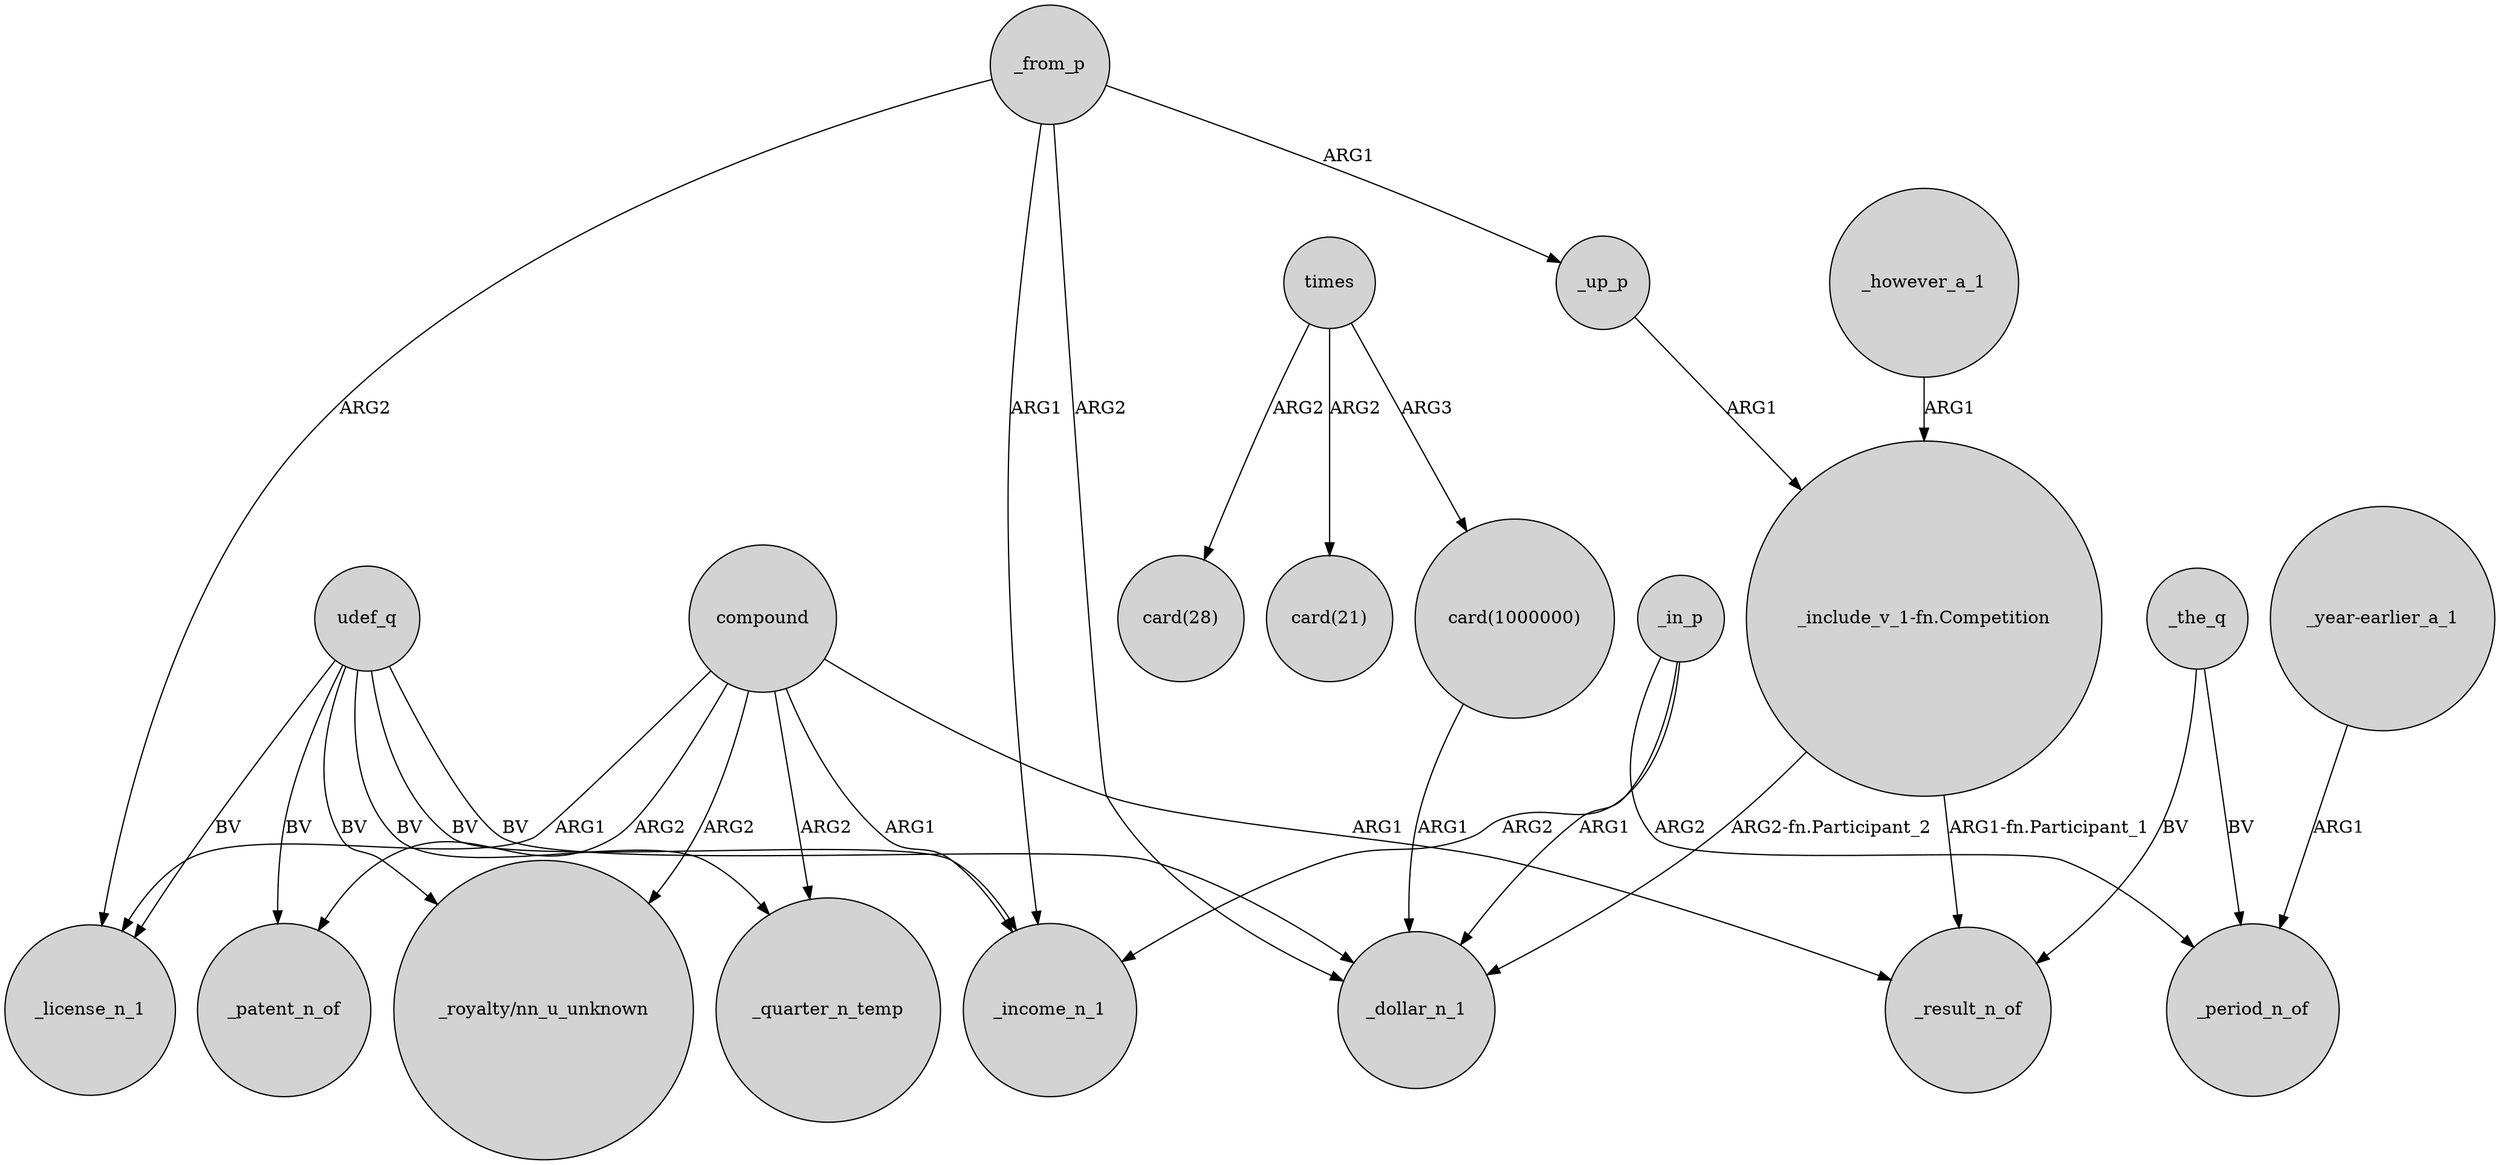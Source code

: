 digraph {
	node [shape=circle style=filled]
	times -> "card(21)" [label=ARG2]
	compound -> _license_n_1 [label=ARG1]
	"_include_v_1-fn.Competition" -> _result_n_of [label="ARG1-fn.Participant_1"]
	"_include_v_1-fn.Competition" -> _dollar_n_1 [label="ARG2-fn.Participant_2"]
	udef_q -> "_royalty/nn_u_unknown" [label=BV]
	udef_q -> _income_n_1 [label=BV]
	udef_q -> _patent_n_of [label=BV]
	_in_p -> _period_n_of [label=ARG2]
	"_year-earlier_a_1" -> _period_n_of [label=ARG1]
	_in_p -> _income_n_1 [label=ARG2]
	times -> "card(28)" [label=ARG2]
	times -> "card(1000000)" [label=ARG3]
	compound -> "_royalty/nn_u_unknown" [label=ARG2]
	_from_p -> _income_n_1 [label=ARG1]
	_in_p -> _dollar_n_1 [label=ARG1]
	compound -> _income_n_1 [label=ARG1]
	compound -> _quarter_n_temp [label=ARG2]
	_however_a_1 -> "_include_v_1-fn.Competition" [label=ARG1]
	udef_q -> _license_n_1 [label=BV]
	_the_q -> _result_n_of [label=BV]
	compound -> _patent_n_of [label=ARG2]
	udef_q -> _dollar_n_1 [label=BV]
	"card(1000000)" -> _dollar_n_1 [label=ARG1]
	_from_p -> _license_n_1 [label=ARG2]
	udef_q -> _quarter_n_temp [label=BV]
	_the_q -> _period_n_of [label=BV]
	_from_p -> _up_p [label=ARG1]
	compound -> _result_n_of [label=ARG1]
	_from_p -> _dollar_n_1 [label=ARG2]
	_up_p -> "_include_v_1-fn.Competition" [label=ARG1]
}
